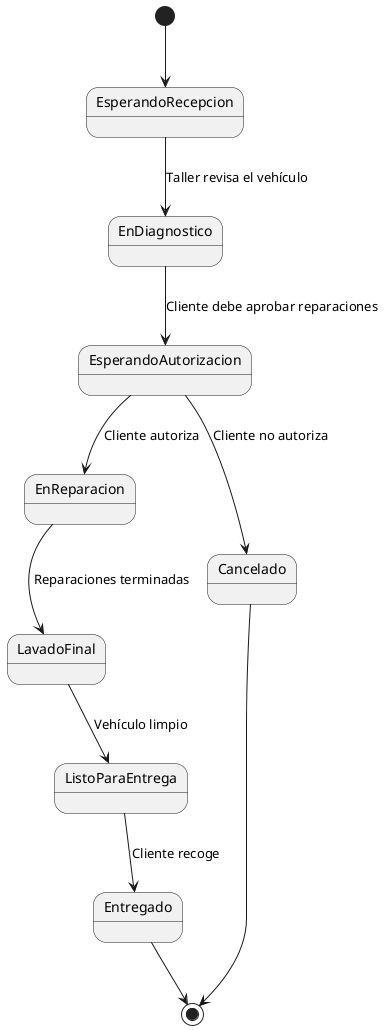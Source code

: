 @startuml Proceso del Vehículo dentro del Taller

[*] --> EsperandoRecepcion

EsperandoRecepcion --> EnDiagnostico : Taller revisa el vehículo
EnDiagnostico --> EsperandoAutorizacion : Cliente debe aprobar reparaciones
EsperandoAutorizacion --> EnReparacion : Cliente autoriza
EsperandoAutorizacion --> Cancelado : Cliente no autoriza

EnReparacion --> LavadoFinal : Reparaciones terminadas
LavadoFinal --> ListoParaEntrega : Vehículo limpio
ListoParaEntrega --> Entregado : Cliente recoge
Entregado --> [*]

Cancelado --> [*]

@enduml